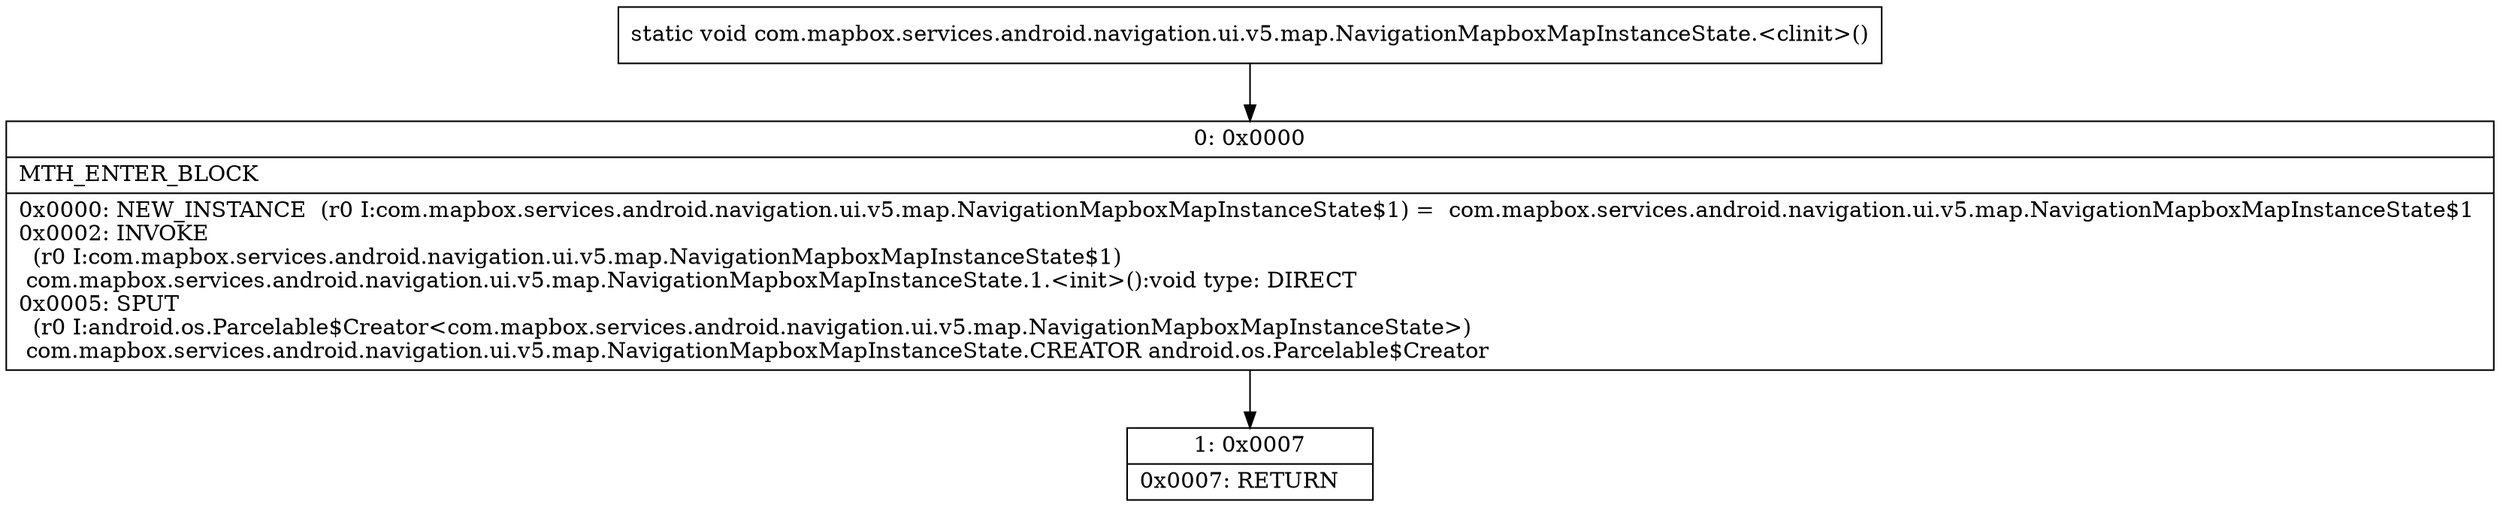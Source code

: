 digraph "CFG forcom.mapbox.services.android.navigation.ui.v5.map.NavigationMapboxMapInstanceState.\<clinit\>()V" {
Node_0 [shape=record,label="{0\:\ 0x0000|MTH_ENTER_BLOCK\l|0x0000: NEW_INSTANCE  (r0 I:com.mapbox.services.android.navigation.ui.v5.map.NavigationMapboxMapInstanceState$1) =  com.mapbox.services.android.navigation.ui.v5.map.NavigationMapboxMapInstanceState$1 \l0x0002: INVOKE  \l  (r0 I:com.mapbox.services.android.navigation.ui.v5.map.NavigationMapboxMapInstanceState$1)\l com.mapbox.services.android.navigation.ui.v5.map.NavigationMapboxMapInstanceState.1.\<init\>():void type: DIRECT \l0x0005: SPUT  \l  (r0 I:android.os.Parcelable$Creator\<com.mapbox.services.android.navigation.ui.v5.map.NavigationMapboxMapInstanceState\>)\l com.mapbox.services.android.navigation.ui.v5.map.NavigationMapboxMapInstanceState.CREATOR android.os.Parcelable$Creator \l}"];
Node_1 [shape=record,label="{1\:\ 0x0007|0x0007: RETURN   \l}"];
MethodNode[shape=record,label="{static void com.mapbox.services.android.navigation.ui.v5.map.NavigationMapboxMapInstanceState.\<clinit\>() }"];
MethodNode -> Node_0;
Node_0 -> Node_1;
}


